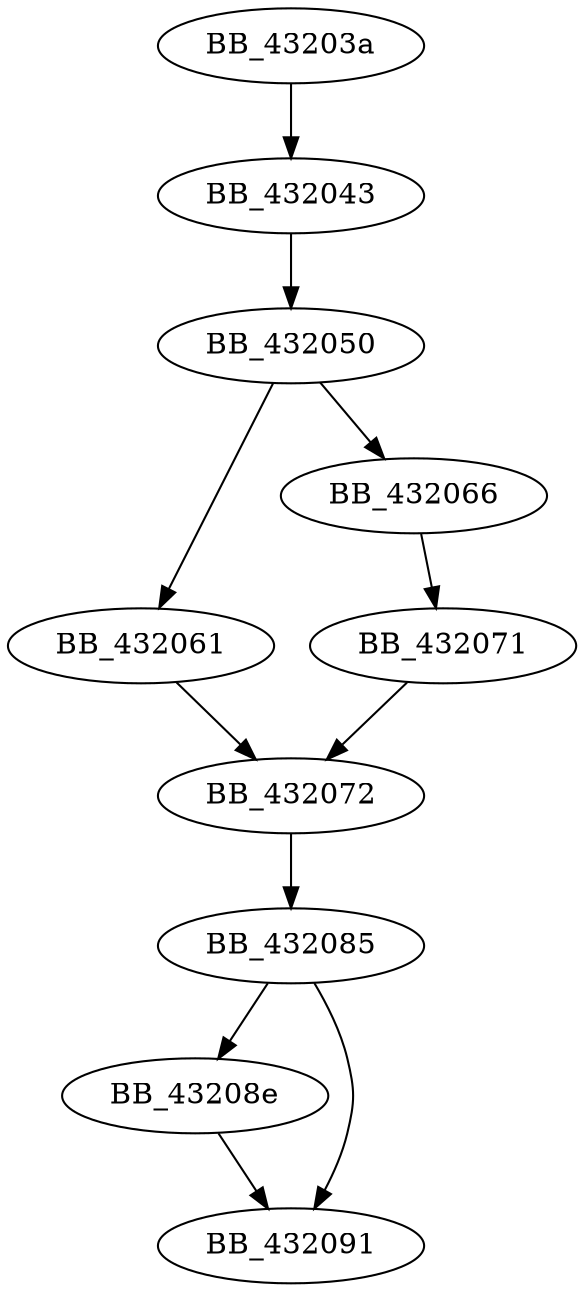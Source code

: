 DiGraph _GetLcidFromLanguage{
BB_43203a->BB_432043
BB_432043->BB_432050
BB_432050->BB_432061
BB_432050->BB_432066
BB_432061->BB_432072
BB_432066->BB_432071
BB_432071->BB_432072
BB_432072->BB_432085
BB_432085->BB_43208e
BB_432085->BB_432091
BB_43208e->BB_432091
}
